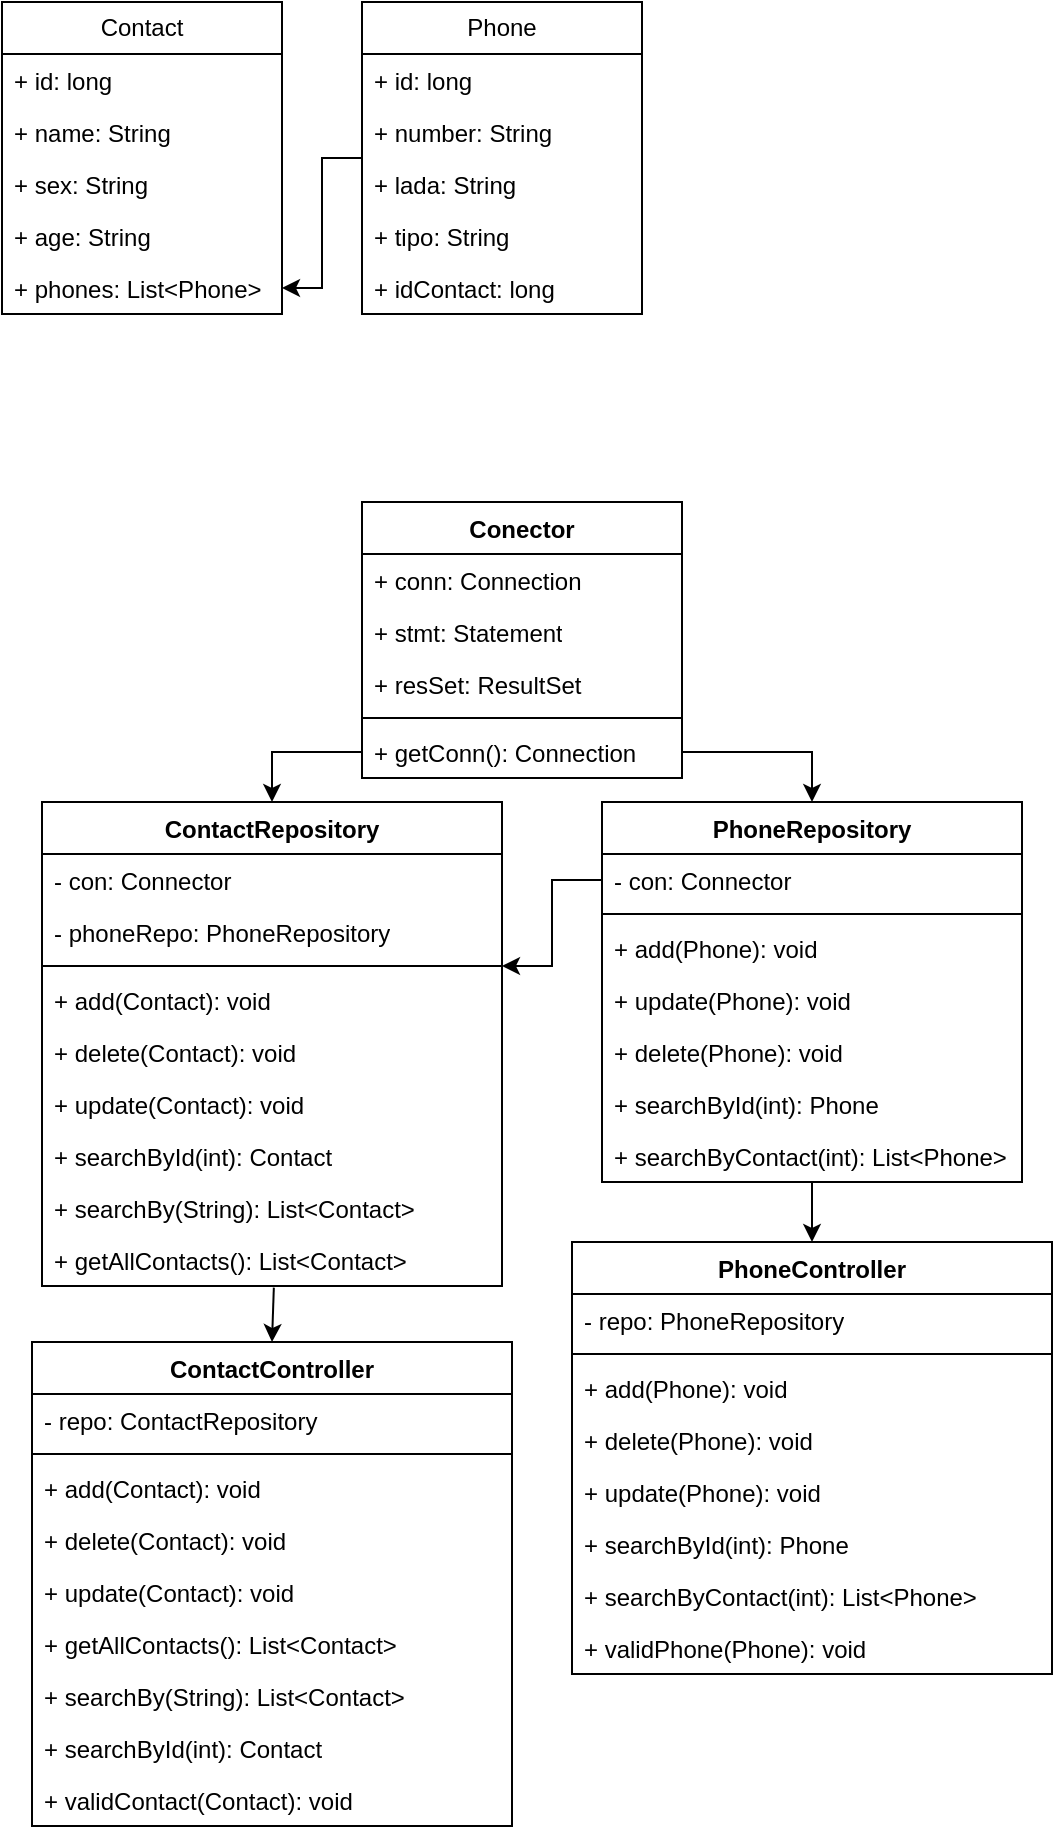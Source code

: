 <mxfile version="24.6.1" type="device">
  <diagram name="Página-1" id="-TEbLM4v6a2LO0Xg9H_b">
    <mxGraphModel dx="438" dy="218" grid="1" gridSize="10" guides="1" tooltips="1" connect="1" arrows="1" fold="1" page="1" pageScale="1" pageWidth="850" pageHeight="1100" math="0" shadow="0">
      <root>
        <mxCell id="0" />
        <mxCell id="1" parent="0" />
        <mxCell id="YdlbdGYk5OC03dwTfgdb-5" value="Conector" style="swimlane;fontStyle=1;align=center;verticalAlign=top;childLayout=stackLayout;horizontal=1;startSize=26;horizontalStack=0;resizeParent=1;resizeParentMax=0;resizeLast=0;collapsible=1;marginBottom=0;whiteSpace=wrap;html=1;" parent="1" vertex="1">
          <mxGeometry x="200" y="270" width="160" height="138" as="geometry" />
        </mxCell>
        <mxCell id="YdlbdGYk5OC03dwTfgdb-6" value="+ conn: Connection" style="text;strokeColor=none;fillColor=none;align=left;verticalAlign=top;spacingLeft=4;spacingRight=4;overflow=hidden;rotatable=0;points=[[0,0.5],[1,0.5]];portConstraint=eastwest;whiteSpace=wrap;html=1;" parent="YdlbdGYk5OC03dwTfgdb-5" vertex="1">
          <mxGeometry y="26" width="160" height="26" as="geometry" />
        </mxCell>
        <mxCell id="YdlbdGYk5OC03dwTfgdb-9" value="+ stmt: Statement" style="text;strokeColor=none;fillColor=none;align=left;verticalAlign=top;spacingLeft=4;spacingRight=4;overflow=hidden;rotatable=0;points=[[0,0.5],[1,0.5]];portConstraint=eastwest;whiteSpace=wrap;html=1;" parent="YdlbdGYk5OC03dwTfgdb-5" vertex="1">
          <mxGeometry y="52" width="160" height="26" as="geometry" />
        </mxCell>
        <mxCell id="YdlbdGYk5OC03dwTfgdb-10" value="+ resSet: ResultSet" style="text;strokeColor=none;fillColor=none;align=left;verticalAlign=top;spacingLeft=4;spacingRight=4;overflow=hidden;rotatable=0;points=[[0,0.5],[1,0.5]];portConstraint=eastwest;whiteSpace=wrap;html=1;" parent="YdlbdGYk5OC03dwTfgdb-5" vertex="1">
          <mxGeometry y="78" width="160" height="26" as="geometry" />
        </mxCell>
        <mxCell id="YdlbdGYk5OC03dwTfgdb-7" value="" style="line;strokeWidth=1;fillColor=none;align=left;verticalAlign=middle;spacingTop=-1;spacingLeft=3;spacingRight=3;rotatable=0;labelPosition=right;points=[];portConstraint=eastwest;strokeColor=inherit;" parent="YdlbdGYk5OC03dwTfgdb-5" vertex="1">
          <mxGeometry y="104" width="160" height="8" as="geometry" />
        </mxCell>
        <mxCell id="YdlbdGYk5OC03dwTfgdb-8" value="+ getConn(): Connection" style="text;strokeColor=none;fillColor=none;align=left;verticalAlign=top;spacingLeft=4;spacingRight=4;overflow=hidden;rotatable=0;points=[[0,0.5],[1,0.5]];portConstraint=eastwest;whiteSpace=wrap;html=1;" parent="YdlbdGYk5OC03dwTfgdb-5" vertex="1">
          <mxGeometry y="112" width="160" height="26" as="geometry" />
        </mxCell>
        <mxCell id="YdlbdGYk5OC03dwTfgdb-11" value="Contact" style="swimlane;fontStyle=0;childLayout=stackLayout;horizontal=1;startSize=26;fillColor=none;horizontalStack=0;resizeParent=1;resizeParentMax=0;resizeLast=0;collapsible=1;marginBottom=0;whiteSpace=wrap;html=1;" parent="1" vertex="1">
          <mxGeometry x="20" y="20" width="140" height="156" as="geometry" />
        </mxCell>
        <mxCell id="lHQtHhrlSs0GvTbSkKGh-1" value="+ id: long" style="text;strokeColor=none;fillColor=none;align=left;verticalAlign=top;spacingLeft=4;spacingRight=4;overflow=hidden;rotatable=0;points=[[0,0.5],[1,0.5]];portConstraint=eastwest;whiteSpace=wrap;html=1;" parent="YdlbdGYk5OC03dwTfgdb-11" vertex="1">
          <mxGeometry y="26" width="140" height="26" as="geometry" />
        </mxCell>
        <mxCell id="YdlbdGYk5OC03dwTfgdb-12" value="+ name: String" style="text;strokeColor=none;fillColor=none;align=left;verticalAlign=top;spacingLeft=4;spacingRight=4;overflow=hidden;rotatable=0;points=[[0,0.5],[1,0.5]];portConstraint=eastwest;whiteSpace=wrap;html=1;" parent="YdlbdGYk5OC03dwTfgdb-11" vertex="1">
          <mxGeometry y="52" width="140" height="26" as="geometry" />
        </mxCell>
        <mxCell id="YdlbdGYk5OC03dwTfgdb-13" value="+ sex: String" style="text;strokeColor=none;fillColor=none;align=left;verticalAlign=top;spacingLeft=4;spacingRight=4;overflow=hidden;rotatable=0;points=[[0,0.5],[1,0.5]];portConstraint=eastwest;whiteSpace=wrap;html=1;" parent="YdlbdGYk5OC03dwTfgdb-11" vertex="1">
          <mxGeometry y="78" width="140" height="26" as="geometry" />
        </mxCell>
        <mxCell id="YdlbdGYk5OC03dwTfgdb-14" value="+ age: String" style="text;strokeColor=none;fillColor=none;align=left;verticalAlign=top;spacingLeft=4;spacingRight=4;overflow=hidden;rotatable=0;points=[[0,0.5],[1,0.5]];portConstraint=eastwest;whiteSpace=wrap;html=1;" parent="YdlbdGYk5OC03dwTfgdb-11" vertex="1">
          <mxGeometry y="104" width="140" height="26" as="geometry" />
        </mxCell>
        <mxCell id="YdlbdGYk5OC03dwTfgdb-15" value="+ phones: List&amp;lt;Phone&amp;gt;" style="text;strokeColor=none;fillColor=none;align=left;verticalAlign=top;spacingLeft=4;spacingRight=4;overflow=hidden;rotatable=0;points=[[0,0.5],[1,0.5]];portConstraint=eastwest;whiteSpace=wrap;html=1;" parent="YdlbdGYk5OC03dwTfgdb-11" vertex="1">
          <mxGeometry y="130" width="140" height="26" as="geometry" />
        </mxCell>
        <mxCell id="YdlbdGYk5OC03dwTfgdb-21" style="edgeStyle=orthogonalEdgeStyle;rounded=0;orthogonalLoop=1;jettySize=auto;html=1;exitX=0;exitY=0.5;exitDx=0;exitDy=0;entryX=1;entryY=0.5;entryDx=0;entryDy=0;" parent="1" source="YdlbdGYk5OC03dwTfgdb-16" target="YdlbdGYk5OC03dwTfgdb-15" edge="1">
          <mxGeometry relative="1" as="geometry" />
        </mxCell>
        <mxCell id="YdlbdGYk5OC03dwTfgdb-16" value="Phone" style="swimlane;fontStyle=0;childLayout=stackLayout;horizontal=1;startSize=26;fillColor=none;horizontalStack=0;resizeParent=1;resizeParentMax=0;resizeLast=0;collapsible=1;marginBottom=0;whiteSpace=wrap;html=1;" parent="1" vertex="1">
          <mxGeometry x="200" y="20" width="140" height="156" as="geometry">
            <mxRectangle x="230" y="80" width="80" height="30" as="alternateBounds" />
          </mxGeometry>
        </mxCell>
        <mxCell id="lHQtHhrlSs0GvTbSkKGh-2" value="+ id: long" style="text;strokeColor=none;fillColor=none;align=left;verticalAlign=top;spacingLeft=4;spacingRight=4;overflow=hidden;rotatable=0;points=[[0,0.5],[1,0.5]];portConstraint=eastwest;whiteSpace=wrap;html=1;" parent="YdlbdGYk5OC03dwTfgdb-16" vertex="1">
          <mxGeometry y="26" width="140" height="26" as="geometry" />
        </mxCell>
        <mxCell id="YdlbdGYk5OC03dwTfgdb-17" value="+ number: String" style="text;strokeColor=none;fillColor=none;align=left;verticalAlign=top;spacingLeft=4;spacingRight=4;overflow=hidden;rotatable=0;points=[[0,0.5],[1,0.5]];portConstraint=eastwest;whiteSpace=wrap;html=1;" parent="YdlbdGYk5OC03dwTfgdb-16" vertex="1">
          <mxGeometry y="52" width="140" height="26" as="geometry" />
        </mxCell>
        <mxCell id="YdlbdGYk5OC03dwTfgdb-18" value="+ lada: String" style="text;strokeColor=none;fillColor=none;align=left;verticalAlign=top;spacingLeft=4;spacingRight=4;overflow=hidden;rotatable=0;points=[[0,0.5],[1,0.5]];portConstraint=eastwest;whiteSpace=wrap;html=1;" parent="YdlbdGYk5OC03dwTfgdb-16" vertex="1">
          <mxGeometry y="78" width="140" height="26" as="geometry" />
        </mxCell>
        <mxCell id="YdlbdGYk5OC03dwTfgdb-19" value="+ tipo: String" style="text;strokeColor=none;fillColor=none;align=left;verticalAlign=top;spacingLeft=4;spacingRight=4;overflow=hidden;rotatable=0;points=[[0,0.5],[1,0.5]];portConstraint=eastwest;whiteSpace=wrap;html=1;" parent="YdlbdGYk5OC03dwTfgdb-16" vertex="1">
          <mxGeometry y="104" width="140" height="26" as="geometry" />
        </mxCell>
        <mxCell id="lHQtHhrlSs0GvTbSkKGh-3" value="+ idContact: long" style="text;strokeColor=none;fillColor=none;align=left;verticalAlign=top;spacingLeft=4;spacingRight=4;overflow=hidden;rotatable=0;points=[[0,0.5],[1,0.5]];portConstraint=eastwest;whiteSpace=wrap;html=1;" parent="YdlbdGYk5OC03dwTfgdb-16" vertex="1">
          <mxGeometry y="130" width="140" height="26" as="geometry" />
        </mxCell>
        <mxCell id="YdlbdGYk5OC03dwTfgdb-22" value="ContactRepository" style="swimlane;fontStyle=1;align=center;verticalAlign=top;childLayout=stackLayout;horizontal=1;startSize=26;horizontalStack=0;resizeParent=1;resizeParentMax=0;resizeLast=0;collapsible=1;marginBottom=0;whiteSpace=wrap;html=1;" parent="1" vertex="1">
          <mxGeometry x="40" y="420" width="230" height="242" as="geometry" />
        </mxCell>
        <mxCell id="YdlbdGYk5OC03dwTfgdb-23" value="- con: Connector" style="text;strokeColor=none;fillColor=none;align=left;verticalAlign=top;spacingLeft=4;spacingRight=4;overflow=hidden;rotatable=0;points=[[0,0.5],[1,0.5]];portConstraint=eastwest;whiteSpace=wrap;html=1;" parent="YdlbdGYk5OC03dwTfgdb-22" vertex="1">
          <mxGeometry y="26" width="230" height="26" as="geometry" />
        </mxCell>
        <mxCell id="lHQtHhrlSs0GvTbSkKGh-5" value="- phoneRepo: PhoneRepository" style="text;strokeColor=none;fillColor=none;align=left;verticalAlign=top;spacingLeft=4;spacingRight=4;overflow=hidden;rotatable=0;points=[[0,0.5],[1,0.5]];portConstraint=eastwest;whiteSpace=wrap;html=1;" parent="YdlbdGYk5OC03dwTfgdb-22" vertex="1">
          <mxGeometry y="52" width="230" height="26" as="geometry" />
        </mxCell>
        <mxCell id="YdlbdGYk5OC03dwTfgdb-24" value="" style="line;strokeWidth=1;fillColor=none;align=left;verticalAlign=middle;spacingTop=-1;spacingLeft=3;spacingRight=3;rotatable=0;labelPosition=right;points=[];portConstraint=eastwest;strokeColor=inherit;" parent="YdlbdGYk5OC03dwTfgdb-22" vertex="1">
          <mxGeometry y="78" width="230" height="8" as="geometry" />
        </mxCell>
        <mxCell id="YdlbdGYk5OC03dwTfgdb-25" value="+ add(Contact): void" style="text;strokeColor=none;fillColor=none;align=left;verticalAlign=top;spacingLeft=4;spacingRight=4;overflow=hidden;rotatable=0;points=[[0,0.5],[1,0.5]];portConstraint=eastwest;whiteSpace=wrap;html=1;" parent="YdlbdGYk5OC03dwTfgdb-22" vertex="1">
          <mxGeometry y="86" width="230" height="26" as="geometry" />
        </mxCell>
        <mxCell id="YdlbdGYk5OC03dwTfgdb-44" value="+ delete(Contact): void" style="text;strokeColor=none;fillColor=none;align=left;verticalAlign=top;spacingLeft=4;spacingRight=4;overflow=hidden;rotatable=0;points=[[0,0.5],[1,0.5]];portConstraint=eastwest;whiteSpace=wrap;html=1;" parent="YdlbdGYk5OC03dwTfgdb-22" vertex="1">
          <mxGeometry y="112" width="230" height="26" as="geometry" />
        </mxCell>
        <mxCell id="YdlbdGYk5OC03dwTfgdb-45" value="+ update(Contact): void" style="text;strokeColor=none;fillColor=none;align=left;verticalAlign=top;spacingLeft=4;spacingRight=4;overflow=hidden;rotatable=0;points=[[0,0.5],[1,0.5]];portConstraint=eastwest;whiteSpace=wrap;html=1;" parent="YdlbdGYk5OC03dwTfgdb-22" vertex="1">
          <mxGeometry y="138" width="230" height="26" as="geometry" />
        </mxCell>
        <mxCell id="YdlbdGYk5OC03dwTfgdb-43" value="+ searchById(int): Contact" style="text;strokeColor=none;fillColor=none;align=left;verticalAlign=top;spacingLeft=4;spacingRight=4;overflow=hidden;rotatable=0;points=[[0,0.5],[1,0.5]];portConstraint=eastwest;whiteSpace=wrap;html=1;" parent="YdlbdGYk5OC03dwTfgdb-22" vertex="1">
          <mxGeometry y="164" width="230" height="26" as="geometry" />
        </mxCell>
        <mxCell id="YdlbdGYk5OC03dwTfgdb-26" value="+ searchBy(String): List&amp;lt;Contact&amp;gt;" style="text;strokeColor=none;fillColor=none;align=left;verticalAlign=top;spacingLeft=4;spacingRight=4;overflow=hidden;rotatable=0;points=[[0,0.5],[1,0.5]];portConstraint=eastwest;whiteSpace=wrap;html=1;" parent="YdlbdGYk5OC03dwTfgdb-22" vertex="1">
          <mxGeometry y="190" width="230" height="26" as="geometry" />
        </mxCell>
        <mxCell id="3gQwJ8ZuOFBrJGuWs_ks-1" value="+ getAllContacts(): List&amp;lt;Contact&amp;gt;" style="text;strokeColor=none;fillColor=none;align=left;verticalAlign=top;spacingLeft=4;spacingRight=4;overflow=hidden;rotatable=0;points=[[0,0.5],[1,0.5]];portConstraint=eastwest;whiteSpace=wrap;html=1;" vertex="1" parent="YdlbdGYk5OC03dwTfgdb-22">
          <mxGeometry y="216" width="230" height="26" as="geometry" />
        </mxCell>
        <mxCell id="YdlbdGYk5OC03dwTfgdb-30" style="edgeStyle=orthogonalEdgeStyle;rounded=0;orthogonalLoop=1;jettySize=auto;html=1;exitX=0;exitY=0.5;exitDx=0;exitDy=0;" parent="1" source="YdlbdGYk5OC03dwTfgdb-8" target="YdlbdGYk5OC03dwTfgdb-22" edge="1">
          <mxGeometry relative="1" as="geometry" />
        </mxCell>
        <mxCell id="lHQtHhrlSs0GvTbSkKGh-7" value="" style="edgeStyle=orthogonalEdgeStyle;rounded=0;orthogonalLoop=1;jettySize=auto;html=1;entryX=0.5;entryY=0;entryDx=0;entryDy=0;" parent="1" source="YdlbdGYk5OC03dwTfgdb-31" target="YdlbdGYk5OC03dwTfgdb-71" edge="1">
          <mxGeometry relative="1" as="geometry" />
        </mxCell>
        <mxCell id="YdlbdGYk5OC03dwTfgdb-31" value="PhoneRepository" style="swimlane;fontStyle=1;align=center;verticalAlign=top;childLayout=stackLayout;horizontal=1;startSize=26;horizontalStack=0;resizeParent=1;resizeParentMax=0;resizeLast=0;collapsible=1;marginBottom=0;whiteSpace=wrap;html=1;" parent="1" vertex="1">
          <mxGeometry x="320" y="420" width="210" height="190" as="geometry" />
        </mxCell>
        <mxCell id="YdlbdGYk5OC03dwTfgdb-32" value="- con: Connector" style="text;strokeColor=none;fillColor=none;align=left;verticalAlign=top;spacingLeft=4;spacingRight=4;overflow=hidden;rotatable=0;points=[[0,0.5],[1,0.5]];portConstraint=eastwest;whiteSpace=wrap;html=1;" parent="YdlbdGYk5OC03dwTfgdb-31" vertex="1">
          <mxGeometry y="26" width="210" height="26" as="geometry" />
        </mxCell>
        <mxCell id="YdlbdGYk5OC03dwTfgdb-33" value="" style="line;strokeWidth=1;fillColor=none;align=left;verticalAlign=middle;spacingTop=-1;spacingLeft=3;spacingRight=3;rotatable=0;labelPosition=right;points=[];portConstraint=eastwest;strokeColor=inherit;" parent="YdlbdGYk5OC03dwTfgdb-31" vertex="1">
          <mxGeometry y="52" width="210" height="8" as="geometry" />
        </mxCell>
        <mxCell id="YdlbdGYk5OC03dwTfgdb-83" value="+ add(Phone): void" style="text;strokeColor=none;fillColor=none;align=left;verticalAlign=top;spacingLeft=4;spacingRight=4;overflow=hidden;rotatable=0;points=[[0,0.5],[1,0.5]];portConstraint=eastwest;whiteSpace=wrap;html=1;" parent="YdlbdGYk5OC03dwTfgdb-31" vertex="1">
          <mxGeometry y="60" width="210" height="26" as="geometry" />
        </mxCell>
        <mxCell id="YdlbdGYk5OC03dwTfgdb-85" value="+ update(Phone): void" style="text;strokeColor=none;fillColor=none;align=left;verticalAlign=top;spacingLeft=4;spacingRight=4;overflow=hidden;rotatable=0;points=[[0,0.5],[1,0.5]];portConstraint=eastwest;whiteSpace=wrap;html=1;" parent="YdlbdGYk5OC03dwTfgdb-31" vertex="1">
          <mxGeometry y="86" width="210" height="26" as="geometry" />
        </mxCell>
        <mxCell id="YdlbdGYk5OC03dwTfgdb-84" value="+ delete(Phone): void" style="text;strokeColor=none;fillColor=none;align=left;verticalAlign=top;spacingLeft=4;spacingRight=4;overflow=hidden;rotatable=0;points=[[0,0.5],[1,0.5]];portConstraint=eastwest;whiteSpace=wrap;html=1;" parent="YdlbdGYk5OC03dwTfgdb-31" vertex="1">
          <mxGeometry y="112" width="210" height="26" as="geometry" />
        </mxCell>
        <mxCell id="YdlbdGYk5OC03dwTfgdb-34" value="+ searchById(int): Phone" style="text;strokeColor=none;fillColor=none;align=left;verticalAlign=top;spacingLeft=4;spacingRight=4;overflow=hidden;rotatable=0;points=[[0,0.5],[1,0.5]];portConstraint=eastwest;whiteSpace=wrap;html=1;" parent="YdlbdGYk5OC03dwTfgdb-31" vertex="1">
          <mxGeometry y="138" width="210" height="26" as="geometry" />
        </mxCell>
        <mxCell id="YdlbdGYk5OC03dwTfgdb-37" value="+ searchByContact(int): List&amp;lt;Phone&amp;gt;" style="text;strokeColor=none;fillColor=none;align=left;verticalAlign=top;spacingLeft=4;spacingRight=4;overflow=hidden;rotatable=0;points=[[0,0.5],[1,0.5]];portConstraint=eastwest;whiteSpace=wrap;html=1;" parent="YdlbdGYk5OC03dwTfgdb-31" vertex="1">
          <mxGeometry y="164" width="210" height="26" as="geometry" />
        </mxCell>
        <mxCell id="YdlbdGYk5OC03dwTfgdb-38" style="edgeStyle=orthogonalEdgeStyle;rounded=0;orthogonalLoop=1;jettySize=auto;html=1;exitX=1;exitY=0.5;exitDx=0;exitDy=0;" parent="1" source="YdlbdGYk5OC03dwTfgdb-8" target="YdlbdGYk5OC03dwTfgdb-31" edge="1">
          <mxGeometry relative="1" as="geometry" />
        </mxCell>
        <mxCell id="YdlbdGYk5OC03dwTfgdb-39" value="ContactController" style="swimlane;fontStyle=1;align=center;verticalAlign=top;childLayout=stackLayout;horizontal=1;startSize=26;horizontalStack=0;resizeParent=1;resizeParentMax=0;resizeLast=0;collapsible=1;marginBottom=0;whiteSpace=wrap;html=1;" parent="1" vertex="1">
          <mxGeometry x="35" y="690" width="240" height="242" as="geometry" />
        </mxCell>
        <mxCell id="YdlbdGYk5OC03dwTfgdb-40" value="- repo: ContactRepository" style="text;strokeColor=none;fillColor=none;align=left;verticalAlign=top;spacingLeft=4;spacingRight=4;overflow=hidden;rotatable=0;points=[[0,0.5],[1,0.5]];portConstraint=eastwest;whiteSpace=wrap;html=1;" parent="YdlbdGYk5OC03dwTfgdb-39" vertex="1">
          <mxGeometry y="26" width="240" height="26" as="geometry" />
        </mxCell>
        <mxCell id="YdlbdGYk5OC03dwTfgdb-41" value="" style="line;strokeWidth=1;fillColor=none;align=left;verticalAlign=middle;spacingTop=-1;spacingLeft=3;spacingRight=3;rotatable=0;labelPosition=right;points=[];portConstraint=eastwest;strokeColor=inherit;" parent="YdlbdGYk5OC03dwTfgdb-39" vertex="1">
          <mxGeometry y="52" width="240" height="8" as="geometry" />
        </mxCell>
        <mxCell id="YdlbdGYk5OC03dwTfgdb-42" value="+ add(Contact): void" style="text;strokeColor=none;fillColor=none;align=left;verticalAlign=top;spacingLeft=4;spacingRight=4;overflow=hidden;rotatable=0;points=[[0,0.5],[1,0.5]];portConstraint=eastwest;whiteSpace=wrap;html=1;" parent="YdlbdGYk5OC03dwTfgdb-39" vertex="1">
          <mxGeometry y="60" width="240" height="26" as="geometry" />
        </mxCell>
        <mxCell id="YdlbdGYk5OC03dwTfgdb-46" value="+ delete(Contact): void" style="text;strokeColor=none;fillColor=none;align=left;verticalAlign=top;spacingLeft=4;spacingRight=4;overflow=hidden;rotatable=0;points=[[0,0.5],[1,0.5]];portConstraint=eastwest;whiteSpace=wrap;html=1;" parent="YdlbdGYk5OC03dwTfgdb-39" vertex="1">
          <mxGeometry y="86" width="240" height="26" as="geometry" />
        </mxCell>
        <mxCell id="YdlbdGYk5OC03dwTfgdb-47" value="+ update(Contact): void" style="text;strokeColor=none;fillColor=none;align=left;verticalAlign=top;spacingLeft=4;spacingRight=4;overflow=hidden;rotatable=0;points=[[0,0.5],[1,0.5]];portConstraint=eastwest;whiteSpace=wrap;html=1;" parent="YdlbdGYk5OC03dwTfgdb-39" vertex="1">
          <mxGeometry y="112" width="240" height="26" as="geometry" />
        </mxCell>
        <mxCell id="lHQtHhrlSs0GvTbSkKGh-8" value="+ getAllContacts(): List&amp;lt;Contact&amp;gt;" style="text;strokeColor=none;fillColor=none;align=left;verticalAlign=top;spacingLeft=4;spacingRight=4;overflow=hidden;rotatable=0;points=[[0,0.5],[1,0.5]];portConstraint=eastwest;whiteSpace=wrap;html=1;" parent="YdlbdGYk5OC03dwTfgdb-39" vertex="1">
          <mxGeometry y="138" width="240" height="26" as="geometry" />
        </mxCell>
        <mxCell id="YdlbdGYk5OC03dwTfgdb-69" value="+ searchBy(String): List&amp;lt;Contact&amp;gt;" style="text;strokeColor=none;fillColor=none;align=left;verticalAlign=top;spacingLeft=4;spacingRight=4;overflow=hidden;rotatable=0;points=[[0,0.5],[1,0.5]];portConstraint=eastwest;whiteSpace=wrap;html=1;" parent="YdlbdGYk5OC03dwTfgdb-39" vertex="1">
          <mxGeometry y="164" width="240" height="26" as="geometry" />
        </mxCell>
        <mxCell id="YdlbdGYk5OC03dwTfgdb-66" value="+ searchById(int): Contact" style="text;strokeColor=none;fillColor=none;align=left;verticalAlign=top;spacingLeft=4;spacingRight=4;overflow=hidden;rotatable=0;points=[[0,0.5],[1,0.5]];portConstraint=eastwest;whiteSpace=wrap;html=1;" parent="YdlbdGYk5OC03dwTfgdb-39" vertex="1">
          <mxGeometry y="190" width="240" height="26" as="geometry" />
        </mxCell>
        <mxCell id="3gQwJ8ZuOFBrJGuWs_ks-3" value="+ validContact(Contact): void" style="text;strokeColor=none;fillColor=none;align=left;verticalAlign=top;spacingLeft=4;spacingRight=4;overflow=hidden;rotatable=0;points=[[0,0.5],[1,0.5]];portConstraint=eastwest;whiteSpace=wrap;html=1;" vertex="1" parent="YdlbdGYk5OC03dwTfgdb-39">
          <mxGeometry y="216" width="240" height="26" as="geometry" />
        </mxCell>
        <mxCell id="YdlbdGYk5OC03dwTfgdb-71" value="PhoneController" style="swimlane;fontStyle=1;align=center;verticalAlign=top;childLayout=stackLayout;horizontal=1;startSize=26;horizontalStack=0;resizeParent=1;resizeParentMax=0;resizeLast=0;collapsible=1;marginBottom=0;whiteSpace=wrap;html=1;" parent="1" vertex="1">
          <mxGeometry x="305" y="640" width="240" height="216" as="geometry" />
        </mxCell>
        <mxCell id="YdlbdGYk5OC03dwTfgdb-72" value="- repo: PhoneRepository" style="text;strokeColor=none;fillColor=none;align=left;verticalAlign=top;spacingLeft=4;spacingRight=4;overflow=hidden;rotatable=0;points=[[0,0.5],[1,0.5]];portConstraint=eastwest;whiteSpace=wrap;html=1;" parent="YdlbdGYk5OC03dwTfgdb-71" vertex="1">
          <mxGeometry y="26" width="240" height="26" as="geometry" />
        </mxCell>
        <mxCell id="YdlbdGYk5OC03dwTfgdb-73" value="" style="line;strokeWidth=1;fillColor=none;align=left;verticalAlign=middle;spacingTop=-1;spacingLeft=3;spacingRight=3;rotatable=0;labelPosition=right;points=[];portConstraint=eastwest;strokeColor=inherit;" parent="YdlbdGYk5OC03dwTfgdb-71" vertex="1">
          <mxGeometry y="52" width="240" height="8" as="geometry" />
        </mxCell>
        <mxCell id="YdlbdGYk5OC03dwTfgdb-74" value="+ add(Phone): void" style="text;strokeColor=none;fillColor=none;align=left;verticalAlign=top;spacingLeft=4;spacingRight=4;overflow=hidden;rotatable=0;points=[[0,0.5],[1,0.5]];portConstraint=eastwest;whiteSpace=wrap;html=1;" parent="YdlbdGYk5OC03dwTfgdb-71" vertex="1">
          <mxGeometry y="60" width="240" height="26" as="geometry" />
        </mxCell>
        <mxCell id="YdlbdGYk5OC03dwTfgdb-75" value="+ delete(Phone): void" style="text;strokeColor=none;fillColor=none;align=left;verticalAlign=top;spacingLeft=4;spacingRight=4;overflow=hidden;rotatable=0;points=[[0,0.5],[1,0.5]];portConstraint=eastwest;whiteSpace=wrap;html=1;" parent="YdlbdGYk5OC03dwTfgdb-71" vertex="1">
          <mxGeometry y="86" width="240" height="26" as="geometry" />
        </mxCell>
        <mxCell id="YdlbdGYk5OC03dwTfgdb-76" value="+ update(Phone): void" style="text;strokeColor=none;fillColor=none;align=left;verticalAlign=top;spacingLeft=4;spacingRight=4;overflow=hidden;rotatable=0;points=[[0,0.5],[1,0.5]];portConstraint=eastwest;whiteSpace=wrap;html=1;" parent="YdlbdGYk5OC03dwTfgdb-71" vertex="1">
          <mxGeometry y="112" width="240" height="26" as="geometry" />
        </mxCell>
        <mxCell id="YdlbdGYk5OC03dwTfgdb-86" value="+ searchById(int): Phone" style="text;strokeColor=none;fillColor=none;align=left;verticalAlign=top;spacingLeft=4;spacingRight=4;overflow=hidden;rotatable=0;points=[[0,0.5],[1,0.5]];portConstraint=eastwest;whiteSpace=wrap;html=1;" parent="YdlbdGYk5OC03dwTfgdb-71" vertex="1">
          <mxGeometry y="138" width="240" height="26" as="geometry" />
        </mxCell>
        <mxCell id="YdlbdGYk5OC03dwTfgdb-87" value="+ searchByContact(int): List&amp;lt;Phone&amp;gt;" style="text;strokeColor=none;fillColor=none;align=left;verticalAlign=top;spacingLeft=4;spacingRight=4;overflow=hidden;rotatable=0;points=[[0,0.5],[1,0.5]];portConstraint=eastwest;whiteSpace=wrap;html=1;" parent="YdlbdGYk5OC03dwTfgdb-71" vertex="1">
          <mxGeometry y="164" width="240" height="26" as="geometry" />
        </mxCell>
        <mxCell id="3gQwJ8ZuOFBrJGuWs_ks-2" value="+ validPhone(Phone): void" style="text;strokeColor=none;fillColor=none;align=left;verticalAlign=top;spacingLeft=4;spacingRight=4;overflow=hidden;rotatable=0;points=[[0,0.5],[1,0.5]];portConstraint=eastwest;whiteSpace=wrap;html=1;" vertex="1" parent="YdlbdGYk5OC03dwTfgdb-71">
          <mxGeometry y="190" width="240" height="26" as="geometry" />
        </mxCell>
        <mxCell id="lHQtHhrlSs0GvTbSkKGh-6" value="" style="edgeStyle=orthogonalEdgeStyle;rounded=0;orthogonalLoop=1;jettySize=auto;html=1;" parent="1" source="YdlbdGYk5OC03dwTfgdb-32" target="YdlbdGYk5OC03dwTfgdb-24" edge="1">
          <mxGeometry relative="1" as="geometry" />
        </mxCell>
        <mxCell id="3gQwJ8ZuOFBrJGuWs_ks-4" value="" style="endArrow=classic;html=1;rounded=0;entryX=0.5;entryY=0;entryDx=0;entryDy=0;exitX=0.504;exitY=1.031;exitDx=0;exitDy=0;exitPerimeter=0;" edge="1" parent="1" source="3gQwJ8ZuOFBrJGuWs_ks-1" target="YdlbdGYk5OC03dwTfgdb-39">
          <mxGeometry width="50" height="50" relative="1" as="geometry">
            <mxPoint x="160" y="660" as="sourcePoint" />
            <mxPoint x="210" y="610" as="targetPoint" />
          </mxGeometry>
        </mxCell>
      </root>
    </mxGraphModel>
  </diagram>
</mxfile>
